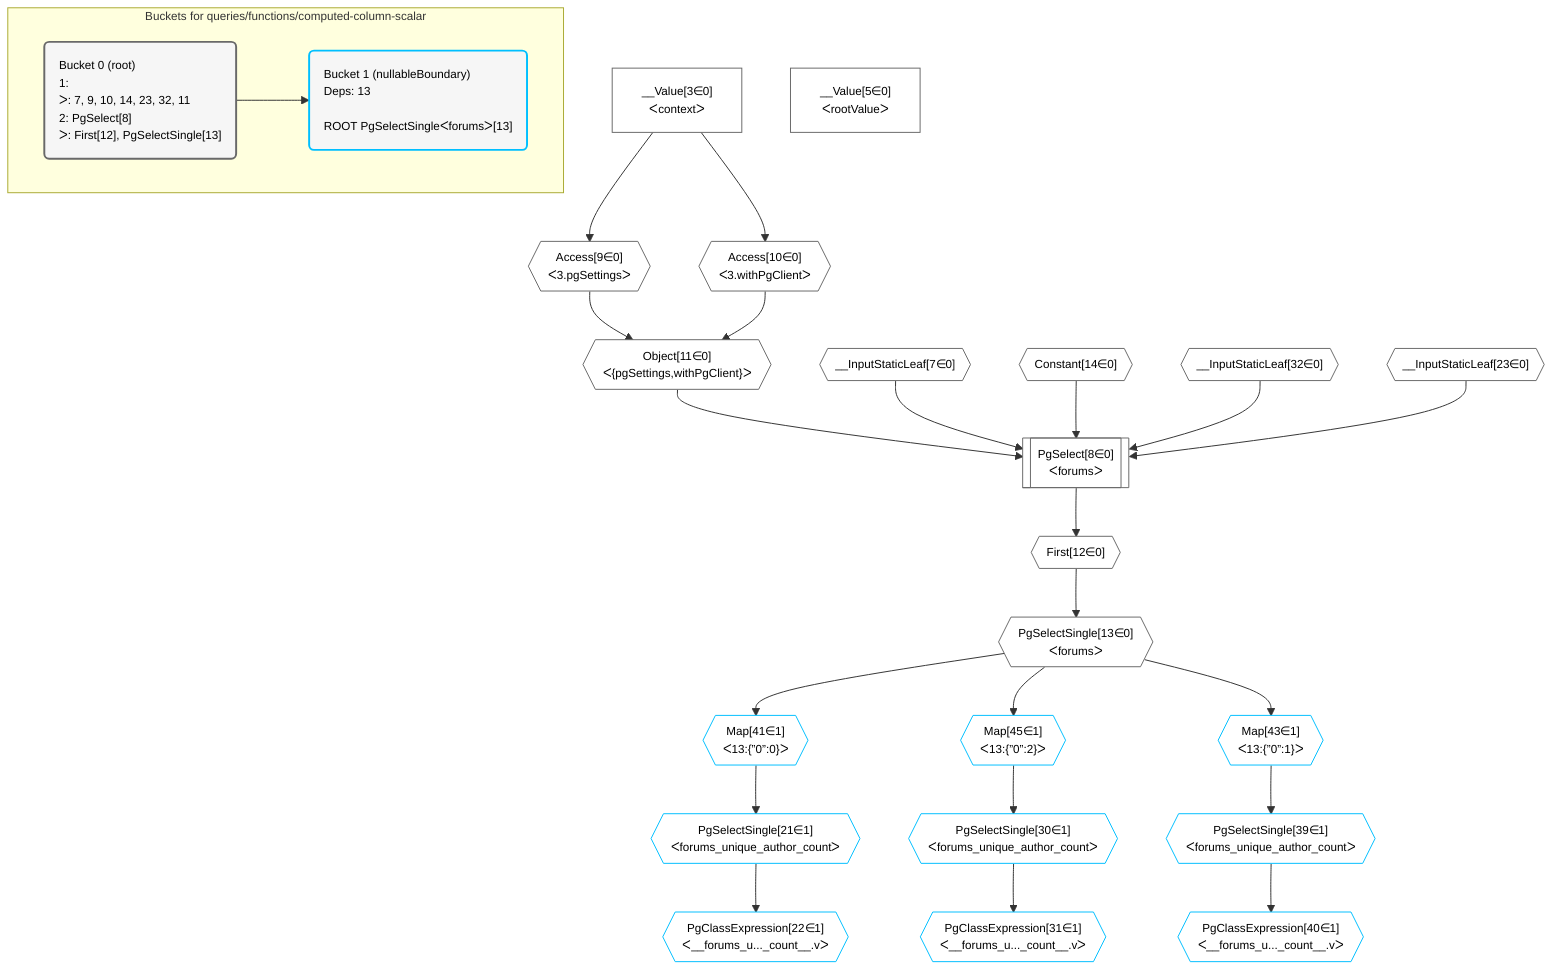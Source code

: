 %%{init: {'themeVariables': { 'fontSize': '12px'}}}%%
graph TD
    classDef path fill:#eee,stroke:#000,color:#000
    classDef plan fill:#fff,stroke-width:1px,color:#000
    classDef itemplan fill:#fff,stroke-width:2px,color:#000
    classDef unbatchedplan fill:#dff,stroke-width:1px,color:#000
    classDef sideeffectplan fill:#fcc,stroke-width:2px,color:#000
    classDef bucket fill:#f6f6f6,color:#000,stroke-width:2px,text-align:left


    %% define steps
    __Value3["__Value[3∈0]<br />ᐸcontextᐳ"]:::plan
    __Value5["__Value[5∈0]<br />ᐸrootValueᐳ"]:::plan
    __InputStaticLeaf7{{"__InputStaticLeaf[7∈0]"}}:::plan
    Access9{{"Access[9∈0]<br />ᐸ3.pgSettingsᐳ"}}:::plan
    Access10{{"Access[10∈0]<br />ᐸ3.withPgClientᐳ"}}:::plan
    Object11{{"Object[11∈0]<br />ᐸ{pgSettings,withPgClient}ᐳ"}}:::plan
    Constant14{{"Constant[14∈0]"}}:::plan
    __InputStaticLeaf32{{"__InputStaticLeaf[32∈0]"}}:::plan
    __InputStaticLeaf23{{"__InputStaticLeaf[23∈0]"}}:::plan
    PgSelect8[["PgSelect[8∈0]<br />ᐸforumsᐳ"]]:::plan
    First12{{"First[12∈0]"}}:::plan
    PgSelectSingle13{{"PgSelectSingle[13∈0]<br />ᐸforumsᐳ"}}:::plan
    Map41{{"Map[41∈1]<br />ᐸ13:{”0”:0}ᐳ"}}:::plan
    PgSelectSingle21{{"PgSelectSingle[21∈1]<br />ᐸforums_unique_author_countᐳ"}}:::plan
    PgClassExpression22{{"PgClassExpression[22∈1]<br />ᐸ__forums_u..._count__.vᐳ"}}:::plan
    Map45{{"Map[45∈1]<br />ᐸ13:{”0”:2}ᐳ"}}:::plan
    PgSelectSingle30{{"PgSelectSingle[30∈1]<br />ᐸforums_unique_author_countᐳ"}}:::plan
    PgClassExpression31{{"PgClassExpression[31∈1]<br />ᐸ__forums_u..._count__.vᐳ"}}:::plan
    Map43{{"Map[43∈1]<br />ᐸ13:{”0”:1}ᐳ"}}:::plan
    PgSelectSingle39{{"PgSelectSingle[39∈1]<br />ᐸforums_unique_author_countᐳ"}}:::plan
    PgClassExpression40{{"PgClassExpression[40∈1]<br />ᐸ__forums_u..._count__.vᐳ"}}:::plan

    %% plan dependencies
    __Value3 --> Access9
    __Value3 --> Access10
    Access9 & Access10 --> Object11
    Object11 & __InputStaticLeaf7 & Constant14 & __InputStaticLeaf32 & __InputStaticLeaf23 --> PgSelect8
    PgSelect8 --> First12
    First12 --> PgSelectSingle13
    PgSelectSingle13 --> Map41
    Map41 --> PgSelectSingle21
    PgSelectSingle21 --> PgClassExpression22
    PgSelectSingle13 --> Map45
    Map45 --> PgSelectSingle30
    PgSelectSingle30 --> PgClassExpression31
    PgSelectSingle13 --> Map43
    Map43 --> PgSelectSingle39
    PgSelectSingle39 --> PgClassExpression40

    subgraph "Buckets for queries/functions/computed-column-scalar"
    Bucket0("Bucket 0 (root)<br />1: <br />ᐳ: 7, 9, 10, 14, 23, 32, 11<br />2: PgSelect[8]<br />ᐳ: First[12], PgSelectSingle[13]"):::bucket
    classDef bucket0 stroke:#696969
    class Bucket0,__Value3,__Value5,__InputStaticLeaf7,PgSelect8,Access9,Access10,Object11,First12,PgSelectSingle13,Constant14,__InputStaticLeaf23,__InputStaticLeaf32 bucket0
    Bucket1("Bucket 1 (nullableBoundary)<br />Deps: 13<br /><br />ROOT PgSelectSingleᐸforumsᐳ[13]"):::bucket
    classDef bucket1 stroke:#00bfff
    class Bucket1,PgSelectSingle21,PgClassExpression22,PgSelectSingle30,PgClassExpression31,PgSelectSingle39,PgClassExpression40,Map41,Map43,Map45 bucket1
    Bucket0 --> Bucket1
    end